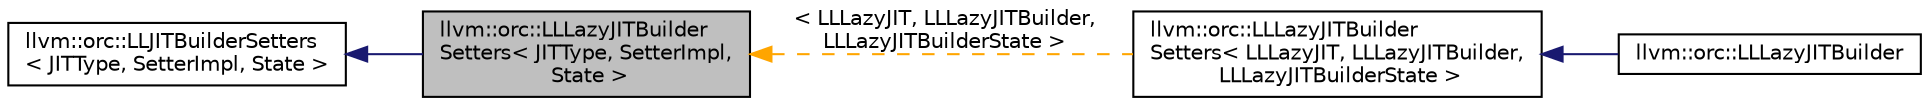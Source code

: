 digraph "llvm::orc::LLLazyJITBuilderSetters&lt; JITType, SetterImpl, State &gt;"
{
 // LATEX_PDF_SIZE
  bgcolor="transparent";
  edge [fontname="Helvetica",fontsize="10",labelfontname="Helvetica",labelfontsize="10"];
  node [fontname="Helvetica",fontsize="10",shape=record];
  rankdir="LR";
  Node1 [label="llvm::orc::LLLazyJITBuilder\lSetters\< JITType, SetterImpl,\l State \>",height=0.2,width=0.4,color="black", fillcolor="grey75", style="filled", fontcolor="black",tooltip=" "];
  Node2 -> Node1 [dir="back",color="midnightblue",fontsize="10",style="solid",fontname="Helvetica"];
  Node2 [label="llvm::orc::LLJITBuilderSetters\l\< JITType, SetterImpl, State \>",height=0.2,width=0.4,color="black",URL="$classllvm_1_1orc_1_1LLJITBuilderSetters.html",tooltip=" "];
  Node1 -> Node3 [dir="back",color="orange",fontsize="10",style="dashed",label=" \< LLLazyJIT, LLLazyJITBuilder,\l LLLazyJITBuilderState \>" ,fontname="Helvetica"];
  Node3 [label="llvm::orc::LLLazyJITBuilder\lSetters\< LLLazyJIT, LLLazyJITBuilder,\l LLLazyJITBuilderState \>",height=0.2,width=0.4,color="black",URL="$classllvm_1_1orc_1_1LLLazyJITBuilderSetters.html",tooltip=" "];
  Node3 -> Node4 [dir="back",color="midnightblue",fontsize="10",style="solid",fontname="Helvetica"];
  Node4 [label="llvm::orc::LLLazyJITBuilder",height=0.2,width=0.4,color="black",URL="$classllvm_1_1orc_1_1LLLazyJITBuilder.html",tooltip="Constructs LLLazyJIT instances."];
}
